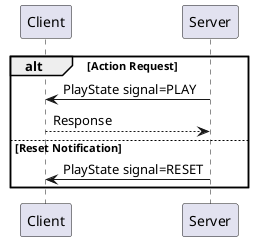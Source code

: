 @startuml
'https://plantuml.com/sequence-diagram

alt Action Request

    Client <-Server: PlayState signal=PLAY
    Client --> Server: Response

else Reset Notification

    Client <- Server: PlayState signal=RESET
end

@enduml